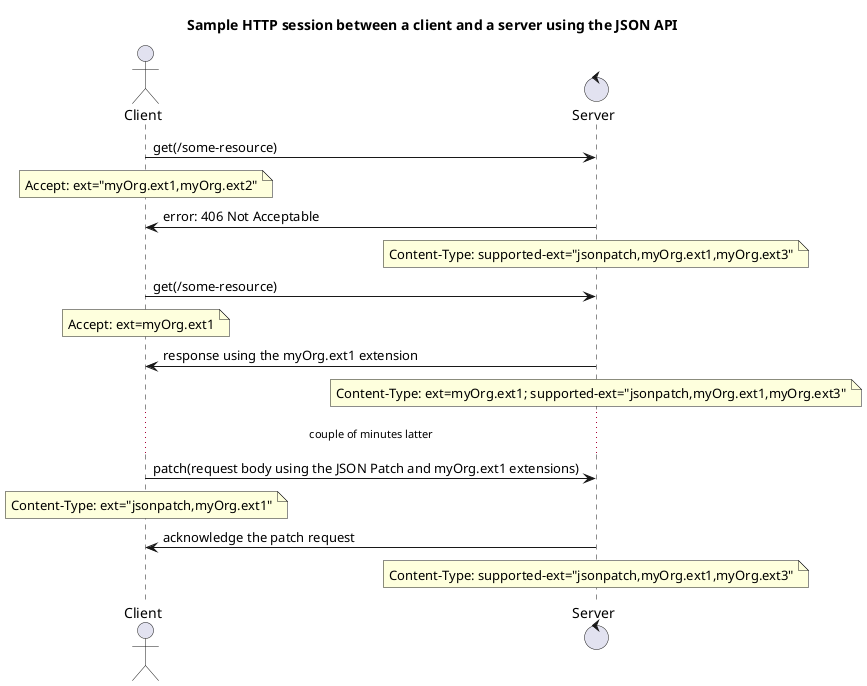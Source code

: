 @startuml
title Sample HTTP session between a client and a server using the JSON API

actor Client
control Server

Client->Server: get(/some-resource)
note over Client: Accept: ext="myOrg.ext1,myOrg.ext2" 

Server->Client: error: 406 Not Acceptable
note over Server: Content-Type: supported-ext="jsonpatch,myOrg.ext1,myOrg.ext3"

Client->Server:get(/some-resource)
note over Client: Accept: ext=myOrg.ext1

Server->Client: response using the myOrg.ext1 extension
note over Server: Content-Type: ext=myOrg.ext1; supported-ext="jsonpatch,myOrg.ext1,myOrg.ext3"

...couple of minutes latter...

Client->Server: patch(request body using the JSON Patch and myOrg.ext1 extensions)
note over Client: Content-Type: ext="jsonpatch,myOrg.ext1"

Server->Client: acknowledge the patch request
note over Server: Content-Type: supported-ext="jsonpatch,myOrg.ext1,myOrg.ext3"
@enduml